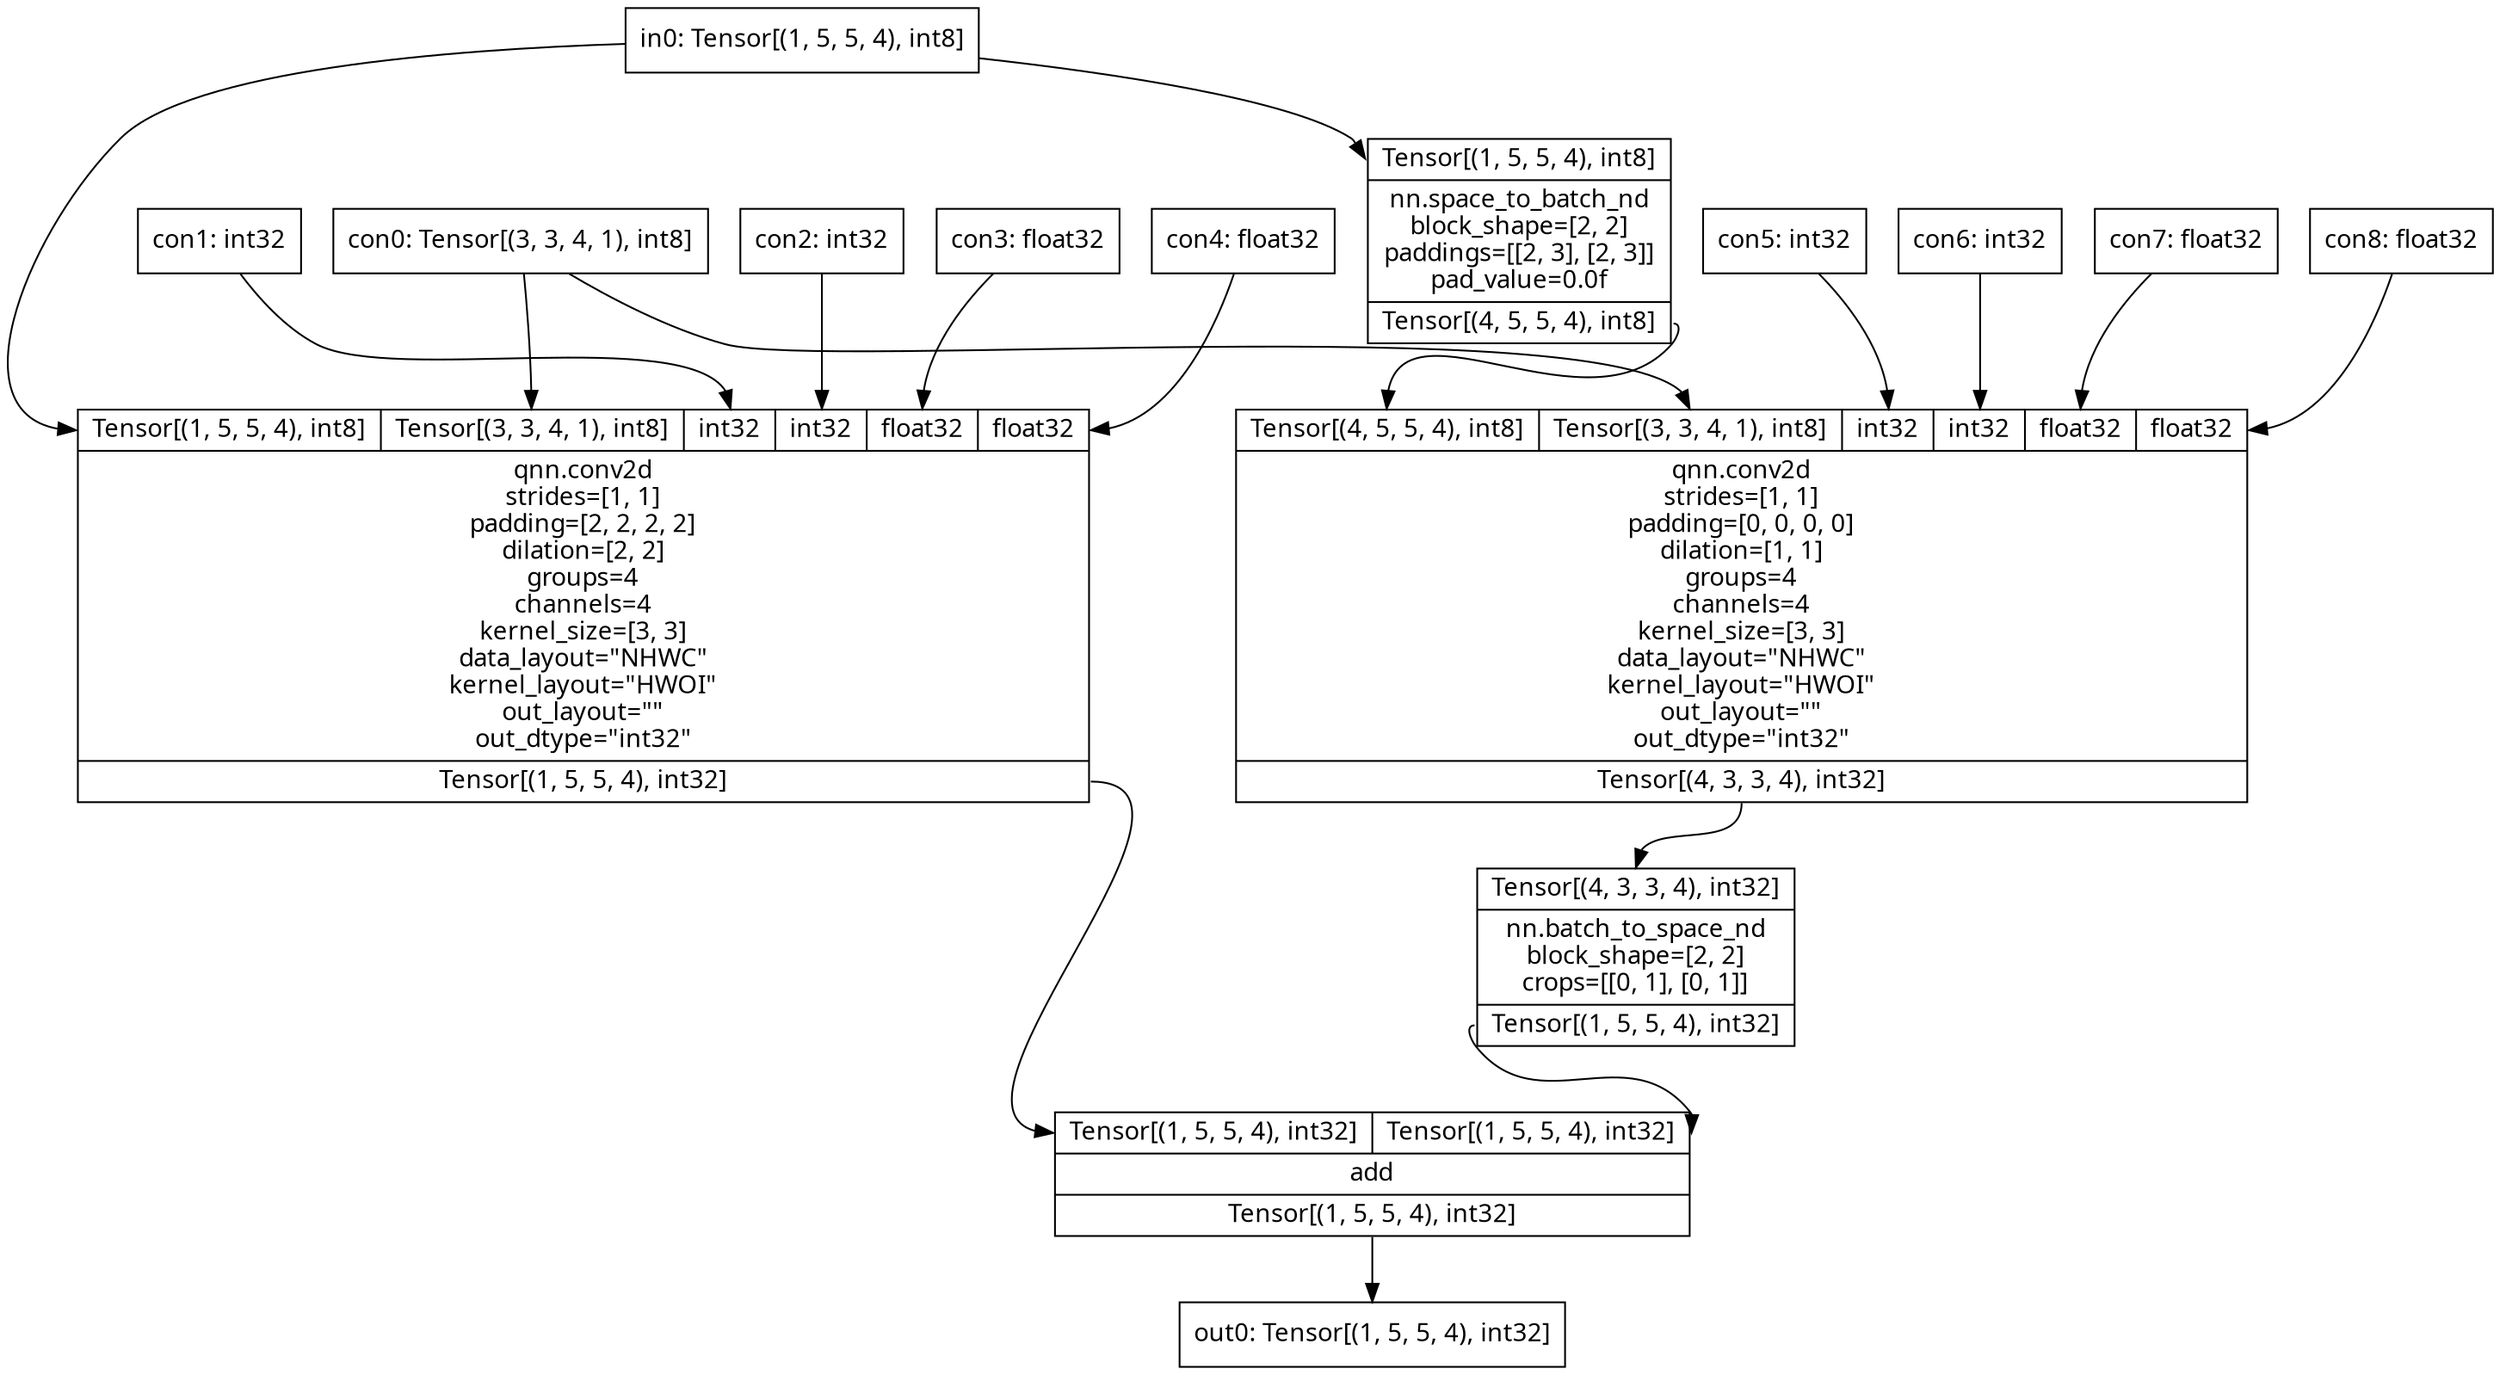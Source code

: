 digraph "1_1" {
	node [fontname="Linux Biolinum O" shape=record]
	in0 [label="in0: Tensor[(1, 5, 5, 4), int8]"]
	con0 [label="con0: Tensor[(3, 3, 4, 1), int8]"]
	con1 [label="con1: int32"]
	con2 [label="con2: int32"]
	con3 [label="con3: float32"]
	con4 [label="con4: float32"]
	opr0 [label="{{<i0>Tensor[(1, 5, 5, 4), int8]|<i1>Tensor[(3, 3, 4, 1), int8]|<i2>int32|<i3>int32|<i4>float32|<i5>float32}|qnn.conv2d\nstrides=[1, 1]\npadding=[2, 2, 2, 2]\ndilation=[2, 2]\ngroups=4\nchannels=4\nkernel_size=[3, 3]\ndata_layout=\"NHWC\"\nkernel_layout=\"HWOI\"\nout_layout=\"\"\nout_dtype=\"int32\"|{<o0>Tensor[(1, 5, 5, 4), int32]}}"]
	in0 -> opr0:i0
	con0 -> opr0:i1
	con1 -> opr0:i2
	con2 -> opr0:i3
	con3 -> opr0:i4
	con4 -> opr0:i5
	opr1 [label="{{<i0>Tensor[(1, 5, 5, 4), int8]}|nn.space_to_batch_nd\nblock_shape=[2, 2]\npaddings=[[2, 3], [2, 3]]\npad_value=0.0f|{<o0>Tensor[(4, 5, 5, 4), int8]}}"]
	in0 -> opr1:i0
	con5 [label="con5: int32"]
	con6 [label="con6: int32"]
	con7 [label="con7: float32"]
	con8 [label="con8: float32"]
	opr2 [label="{{<i0>Tensor[(4, 5, 5, 4), int8]|<i1>Tensor[(3, 3, 4, 1), int8]|<i2>int32|<i3>int32|<i4>float32|<i5>float32}|qnn.conv2d\nstrides=[1, 1]\npadding=[0, 0, 0, 0]\ndilation=[1, 1]\ngroups=4\nchannels=4\nkernel_size=[3, 3]\ndata_layout=\"NHWC\"\nkernel_layout=\"HWOI\"\nout_layout=\"\"\nout_dtype=\"int32\"|{<o0>Tensor[(4, 3, 3, 4), int32]}}"]
	opr1:o0 -> opr2:i0
	con0 -> opr2:i1
	con5 -> opr2:i2
	con6 -> opr2:i3
	con7 -> opr2:i4
	con8 -> opr2:i5
	opr3 [label="{{<i0>Tensor[(4, 3, 3, 4), int32]}|nn.batch_to_space_nd\nblock_shape=[2, 2]\ncrops=[[0, 1], [0, 1]]|{<o0>Tensor[(1, 5, 5, 4), int32]}}"]
	opr2:o0 -> opr3:i0
	opr4 [label="{{<i0>Tensor[(1, 5, 5, 4), int32]|<i1>Tensor[(1, 5, 5, 4), int32]}|add\n|{<o0>Tensor[(1, 5, 5, 4), int32]}}"]
	opr0:o0 -> opr4:i0
	opr3:o0 -> opr4:i1
	out0 [label="out0: Tensor[(1, 5, 5, 4), int32]"]
	opr4:o0 -> out0
}
